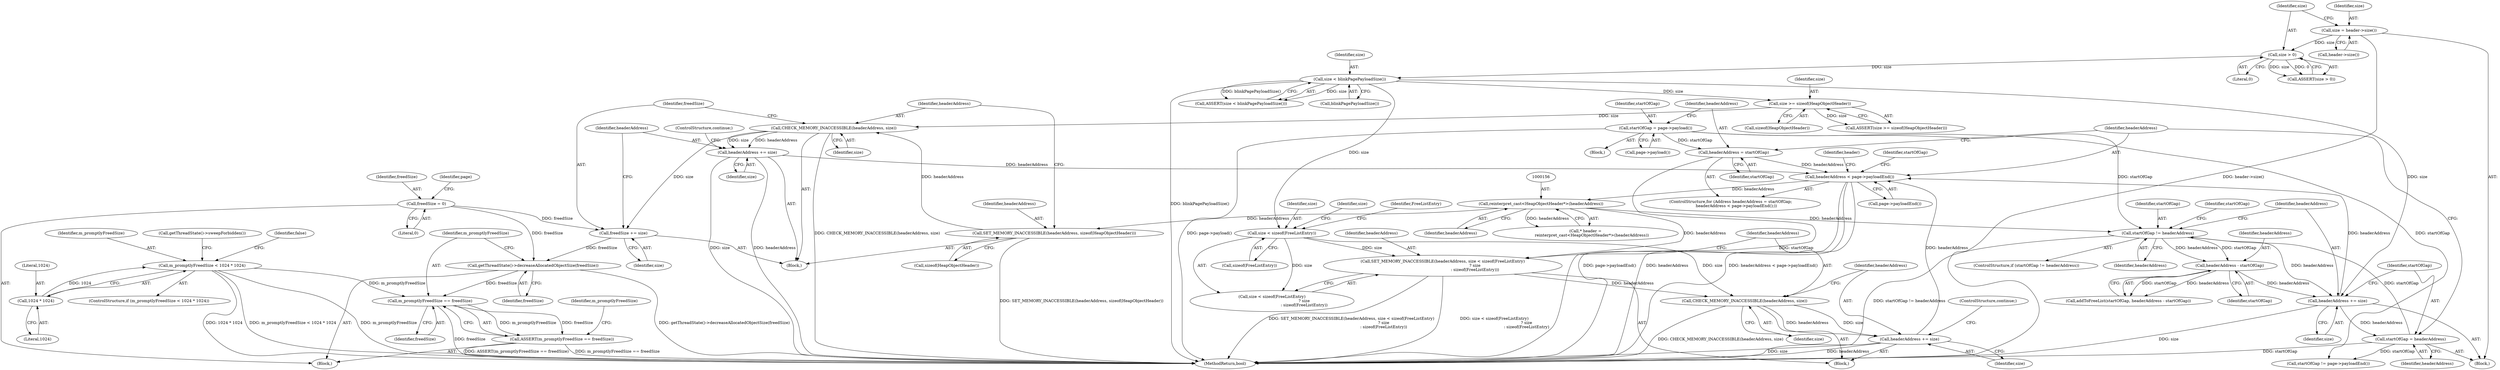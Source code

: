 digraph "0_Chrome_0749ec24fae74ec32d0567eef0e5ec43c84dbcb9_3@API" {
"1000240" [label="(Call,m_promptlyFreedSize == freedSize)"];
"1000103" [label="(Call,m_promptlyFreedSize < 1024 * 1024)"];
"1000105" [label="(Call,1024 * 1024)"];
"1000237" [label="(Call,getThreadState()->decreaseAllocatedObjectSize(freedSize))"];
"1000185" [label="(Call,freedSize += size)"];
"1000182" [label="(Call,CHECK_MEMORY_INACCESSIBLE(headerAddress, size))"];
"1000178" [label="(Call,SET_MEMORY_INACCESSIBLE(headerAddress, sizeof(HeapObjectHeader)))"];
"1000155" [label="(Call,reinterpret_cast<HeapObjectHeader*>(headerAddress))"];
"1000148" [label="(Call,headerAddress < page->payloadEnd())"];
"1000208" [label="(Call,headerAddress += size)"];
"1000205" [label="(Call,CHECK_MEMORY_INACCESSIBLE(headerAddress, size))"];
"1000195" [label="(Call,SET_MEMORY_INACCESSIBLE(headerAddress, size < sizeof(FreeListEntry)\n                                                   ? size\n                                                   : sizeof(FreeListEntry)))"];
"1000198" [label="(Call,size < sizeof(FreeListEntry))"];
"1000167" [label="(Call,size < blinkPagePayloadSize())"];
"1000163" [label="(Call,size > 0)"];
"1000159" [label="(Call,size = header->size())"];
"1000188" [label="(Call,headerAddress += size)"];
"1000145" [label="(Call,headerAddress = startOfGap)"];
"1000140" [label="(Call,startOfGap = page->payload())"];
"1000222" [label="(Call,headerAddress += size)"];
"1000214" [label="(Call,startOfGap != headerAddress)"];
"1000225" [label="(Call,startOfGap = headerAddress)"];
"1000219" [label="(Call,headerAddress - startOfGap)"];
"1000174" [label="(Call,size >= sizeof(HeapObjectHeader))"];
"1000122" [label="(Call,freedSize = 0)"];
"1000239" [label="(Call,ASSERT(m_promptlyFreedSize == freedSize))"];
"1000182" [label="(Call,CHECK_MEMORY_INACCESSIBLE(headerAddress, size))"];
"1000242" [label="(Identifier,freedSize)"];
"1000128" [label="(Identifier,page)"];
"1000220" [label="(Identifier,headerAddress)"];
"1000151" [label="(Block,)"];
"1000186" [label="(Identifier,freedSize)"];
"1000141" [label="(Identifier,startOfGap)"];
"1000213" [label="(ControlStructure,if (startOfGap != headerAddress))"];
"1000210" [label="(Identifier,size)"];
"1000219" [label="(Call,headerAddress - startOfGap)"];
"1000211" [label="(ControlStructure,continue;)"];
"1000146" [label="(Identifier,headerAddress)"];
"1000124" [label="(Literal,0)"];
"1000178" [label="(Call,SET_MEMORY_INACCESSIBLE(headerAddress, sizeof(HeapObjectHeader)))"];
"1000217" [label="(Call,addToFreeList(startOfGap, headerAddress - startOfGap))"];
"1000240" [label="(Call,m_promptlyFreedSize == freedSize)"];
"1000162" [label="(Call,ASSERT(size > 0))"];
"1000241" [label="(Identifier,m_promptlyFreedSize)"];
"1000195" [label="(Call,SET_MEMORY_INACCESSIBLE(headerAddress, size < sizeof(FreeListEntry)\n                                                   ? size\n                                                   : sizeof(FreeListEntry)))"];
"1000154" [label="(Identifier,header)"];
"1000179" [label="(Identifier,headerAddress)"];
"1000176" [label="(Call,sizeof(HeapObjectHeader))"];
"1000145" [label="(Call,headerAddress = startOfGap)"];
"1000209" [label="(Identifier,headerAddress)"];
"1000123" [label="(Identifier,freedSize)"];
"1000227" [label="(Identifier,headerAddress)"];
"1000143" [label="(ControlStructure,for (Address headerAddress = startOfGap;\n         headerAddress < page->payloadEnd();))"];
"1000167" [label="(Call,size < blinkPagePayloadSize())"];
"1000215" [label="(Identifier,startOfGap)"];
"1000205" [label="(Call,CHECK_MEMORY_INACCESSIBLE(headerAddress, size))"];
"1000206" [label="(Identifier,headerAddress)"];
"1000248" [label="(MethodReturn,bool)"];
"1000109" [label="(Identifier,false)"];
"1000189" [label="(Identifier,headerAddress)"];
"1000161" [label="(Call,header->size())"];
"1000142" [label="(Call,page->payload())"];
"1000164" [label="(Identifier,size)"];
"1000160" [label="(Identifier,size)"];
"1000169" [label="(Call,blinkPagePayloadSize())"];
"1000216" [label="(Identifier,headerAddress)"];
"1000200" [label="(Call,sizeof(FreeListEntry))"];
"1000168" [label="(Identifier,size)"];
"1000102" [label="(ControlStructure,if (m_promptlyFreedSize < 1024 * 1024))"];
"1000149" [label="(Identifier,headerAddress)"];
"1000244" [label="(Identifier,m_promptlyFreedSize)"];
"1000226" [label="(Identifier,startOfGap)"];
"1000175" [label="(Identifier,size)"];
"1000224" [label="(Identifier,size)"];
"1000122" [label="(Call,freedSize = 0)"];
"1000222" [label="(Call,headerAddress += size)"];
"1000155" [label="(Call,reinterpret_cast<HeapObjectHeader*>(headerAddress))"];
"1000157" [label="(Identifier,headerAddress)"];
"1000104" [label="(Identifier,m_promptlyFreedSize)"];
"1000111" [label="(Call,getThreadState()->sweepForbidden())"];
"1000204" [label="(Identifier,FreeListEntry)"];
"1000190" [label="(Identifier,size)"];
"1000101" [label="(Block,)"];
"1000148" [label="(Call,headerAddress < page->payloadEnd())"];
"1000147" [label="(Identifier,startOfGap)"];
"1000230" [label="(Identifier,startOfGap)"];
"1000183" [label="(Identifier,headerAddress)"];
"1000153" [label="(Call,* header =\n          reinterpret_cast<HeapObjectHeader*>(headerAddress))"];
"1000107" [label="(Literal,1024)"];
"1000103" [label="(Call,m_promptlyFreedSize < 1024 * 1024)"];
"1000106" [label="(Literal,1024)"];
"1000174" [label="(Call,size >= sizeof(HeapObjectHeader))"];
"1000105" [label="(Call,1024 * 1024)"];
"1000150" [label="(Call,page->payloadEnd())"];
"1000208" [label="(Call,headerAddress += size)"];
"1000197" [label="(Call,size < sizeof(FreeListEntry)\n                                                   ? size\n                                                   : sizeof(FreeListEntry))"];
"1000166" [label="(Call,ASSERT(size < blinkPagePayloadSize()))"];
"1000188" [label="(Call,headerAddress += size)"];
"1000198" [label="(Call,size < sizeof(FreeListEntry))"];
"1000196" [label="(Identifier,headerAddress)"];
"1000221" [label="(Identifier,startOfGap)"];
"1000191" [label="(ControlStructure,continue;)"];
"1000223" [label="(Identifier,headerAddress)"];
"1000194" [label="(Block,)"];
"1000180" [label="(Call,sizeof(HeapObjectHeader))"];
"1000225" [label="(Call,startOfGap = headerAddress)"];
"1000140" [label="(Call,startOfGap = page->payload())"];
"1000165" [label="(Literal,0)"];
"1000184" [label="(Identifier,size)"];
"1000138" [label="(Block,)"];
"1000214" [label="(Call,startOfGap != headerAddress)"];
"1000237" [label="(Call,getThreadState()->decreaseAllocatedObjectSize(freedSize))"];
"1000229" [label="(Call,startOfGap != page->payloadEnd())"];
"1000207" [label="(Identifier,size)"];
"1000159" [label="(Call,size = header->size())"];
"1000187" [label="(Identifier,size)"];
"1000163" [label="(Call,size > 0)"];
"1000202" [label="(Identifier,size)"];
"1000238" [label="(Identifier,freedSize)"];
"1000218" [label="(Identifier,startOfGap)"];
"1000173" [label="(Call,ASSERT(size >= sizeof(HeapObjectHeader)))"];
"1000172" [label="(Block,)"];
"1000185" [label="(Call,freedSize += size)"];
"1000199" [label="(Identifier,size)"];
"1000239" [label="(Call,ASSERT(m_promptlyFreedSize == freedSize))"];
"1000240" -> "1000239"  [label="AST: "];
"1000240" -> "1000242"  [label="CFG: "];
"1000241" -> "1000240"  [label="AST: "];
"1000242" -> "1000240"  [label="AST: "];
"1000239" -> "1000240"  [label="CFG: "];
"1000240" -> "1000248"  [label="DDG: freedSize"];
"1000240" -> "1000239"  [label="DDG: m_promptlyFreedSize"];
"1000240" -> "1000239"  [label="DDG: freedSize"];
"1000103" -> "1000240"  [label="DDG: m_promptlyFreedSize"];
"1000237" -> "1000240"  [label="DDG: freedSize"];
"1000103" -> "1000102"  [label="AST: "];
"1000103" -> "1000105"  [label="CFG: "];
"1000104" -> "1000103"  [label="AST: "];
"1000105" -> "1000103"  [label="AST: "];
"1000109" -> "1000103"  [label="CFG: "];
"1000111" -> "1000103"  [label="CFG: "];
"1000103" -> "1000248"  [label="DDG: m_promptlyFreedSize"];
"1000103" -> "1000248"  [label="DDG: 1024 * 1024"];
"1000103" -> "1000248"  [label="DDG: m_promptlyFreedSize < 1024 * 1024"];
"1000105" -> "1000103"  [label="DDG: 1024"];
"1000105" -> "1000107"  [label="CFG: "];
"1000106" -> "1000105"  [label="AST: "];
"1000107" -> "1000105"  [label="AST: "];
"1000237" -> "1000101"  [label="AST: "];
"1000237" -> "1000238"  [label="CFG: "];
"1000238" -> "1000237"  [label="AST: "];
"1000241" -> "1000237"  [label="CFG: "];
"1000237" -> "1000248"  [label="DDG: getThreadState()->decreaseAllocatedObjectSize(freedSize)"];
"1000185" -> "1000237"  [label="DDG: freedSize"];
"1000122" -> "1000237"  [label="DDG: freedSize"];
"1000185" -> "1000172"  [label="AST: "];
"1000185" -> "1000187"  [label="CFG: "];
"1000186" -> "1000185"  [label="AST: "];
"1000187" -> "1000185"  [label="AST: "];
"1000189" -> "1000185"  [label="CFG: "];
"1000182" -> "1000185"  [label="DDG: size"];
"1000122" -> "1000185"  [label="DDG: freedSize"];
"1000182" -> "1000172"  [label="AST: "];
"1000182" -> "1000184"  [label="CFG: "];
"1000183" -> "1000182"  [label="AST: "];
"1000184" -> "1000182"  [label="AST: "];
"1000186" -> "1000182"  [label="CFG: "];
"1000182" -> "1000248"  [label="DDG: CHECK_MEMORY_INACCESSIBLE(headerAddress, size)"];
"1000178" -> "1000182"  [label="DDG: headerAddress"];
"1000174" -> "1000182"  [label="DDG: size"];
"1000182" -> "1000188"  [label="DDG: size"];
"1000182" -> "1000188"  [label="DDG: headerAddress"];
"1000178" -> "1000172"  [label="AST: "];
"1000178" -> "1000180"  [label="CFG: "];
"1000179" -> "1000178"  [label="AST: "];
"1000180" -> "1000178"  [label="AST: "];
"1000183" -> "1000178"  [label="CFG: "];
"1000178" -> "1000248"  [label="DDG: SET_MEMORY_INACCESSIBLE(headerAddress, sizeof(HeapObjectHeader))"];
"1000155" -> "1000178"  [label="DDG: headerAddress"];
"1000155" -> "1000153"  [label="AST: "];
"1000155" -> "1000157"  [label="CFG: "];
"1000156" -> "1000155"  [label="AST: "];
"1000157" -> "1000155"  [label="AST: "];
"1000153" -> "1000155"  [label="CFG: "];
"1000155" -> "1000153"  [label="DDG: headerAddress"];
"1000148" -> "1000155"  [label="DDG: headerAddress"];
"1000155" -> "1000195"  [label="DDG: headerAddress"];
"1000155" -> "1000214"  [label="DDG: headerAddress"];
"1000148" -> "1000143"  [label="AST: "];
"1000148" -> "1000150"  [label="CFG: "];
"1000149" -> "1000148"  [label="AST: "];
"1000150" -> "1000148"  [label="AST: "];
"1000154" -> "1000148"  [label="CFG: "];
"1000230" -> "1000148"  [label="CFG: "];
"1000148" -> "1000248"  [label="DDG: headerAddress"];
"1000148" -> "1000248"  [label="DDG: headerAddress < page->payloadEnd()"];
"1000148" -> "1000248"  [label="DDG: page->payloadEnd()"];
"1000208" -> "1000148"  [label="DDG: headerAddress"];
"1000188" -> "1000148"  [label="DDG: headerAddress"];
"1000145" -> "1000148"  [label="DDG: headerAddress"];
"1000222" -> "1000148"  [label="DDG: headerAddress"];
"1000208" -> "1000194"  [label="AST: "];
"1000208" -> "1000210"  [label="CFG: "];
"1000209" -> "1000208"  [label="AST: "];
"1000210" -> "1000208"  [label="AST: "];
"1000211" -> "1000208"  [label="CFG: "];
"1000208" -> "1000248"  [label="DDG: headerAddress"];
"1000208" -> "1000248"  [label="DDG: size"];
"1000205" -> "1000208"  [label="DDG: size"];
"1000205" -> "1000208"  [label="DDG: headerAddress"];
"1000205" -> "1000194"  [label="AST: "];
"1000205" -> "1000207"  [label="CFG: "];
"1000206" -> "1000205"  [label="AST: "];
"1000207" -> "1000205"  [label="AST: "];
"1000209" -> "1000205"  [label="CFG: "];
"1000205" -> "1000248"  [label="DDG: CHECK_MEMORY_INACCESSIBLE(headerAddress, size)"];
"1000195" -> "1000205"  [label="DDG: headerAddress"];
"1000198" -> "1000205"  [label="DDG: size"];
"1000195" -> "1000194"  [label="AST: "];
"1000195" -> "1000197"  [label="CFG: "];
"1000196" -> "1000195"  [label="AST: "];
"1000197" -> "1000195"  [label="AST: "];
"1000206" -> "1000195"  [label="CFG: "];
"1000195" -> "1000248"  [label="DDG: SET_MEMORY_INACCESSIBLE(headerAddress, size < sizeof(FreeListEntry)\n                                                   ? size\n                                                   : sizeof(FreeListEntry))"];
"1000195" -> "1000248"  [label="DDG: size < sizeof(FreeListEntry)\n                                                   ? size\n                                                   : sizeof(FreeListEntry)"];
"1000198" -> "1000195"  [label="DDG: size"];
"1000198" -> "1000197"  [label="AST: "];
"1000198" -> "1000200"  [label="CFG: "];
"1000199" -> "1000198"  [label="AST: "];
"1000200" -> "1000198"  [label="AST: "];
"1000202" -> "1000198"  [label="CFG: "];
"1000204" -> "1000198"  [label="CFG: "];
"1000167" -> "1000198"  [label="DDG: size"];
"1000198" -> "1000197"  [label="DDG: size"];
"1000167" -> "1000166"  [label="AST: "];
"1000167" -> "1000169"  [label="CFG: "];
"1000168" -> "1000167"  [label="AST: "];
"1000169" -> "1000167"  [label="AST: "];
"1000166" -> "1000167"  [label="CFG: "];
"1000167" -> "1000248"  [label="DDG: blinkPagePayloadSize()"];
"1000167" -> "1000166"  [label="DDG: size"];
"1000167" -> "1000166"  [label="DDG: blinkPagePayloadSize()"];
"1000163" -> "1000167"  [label="DDG: size"];
"1000167" -> "1000174"  [label="DDG: size"];
"1000167" -> "1000222"  [label="DDG: size"];
"1000163" -> "1000162"  [label="AST: "];
"1000163" -> "1000165"  [label="CFG: "];
"1000164" -> "1000163"  [label="AST: "];
"1000165" -> "1000163"  [label="AST: "];
"1000162" -> "1000163"  [label="CFG: "];
"1000163" -> "1000162"  [label="DDG: size"];
"1000163" -> "1000162"  [label="DDG: 0"];
"1000159" -> "1000163"  [label="DDG: size"];
"1000159" -> "1000151"  [label="AST: "];
"1000159" -> "1000161"  [label="CFG: "];
"1000160" -> "1000159"  [label="AST: "];
"1000161" -> "1000159"  [label="AST: "];
"1000164" -> "1000159"  [label="CFG: "];
"1000159" -> "1000248"  [label="DDG: header->size()"];
"1000188" -> "1000172"  [label="AST: "];
"1000188" -> "1000190"  [label="CFG: "];
"1000189" -> "1000188"  [label="AST: "];
"1000190" -> "1000188"  [label="AST: "];
"1000191" -> "1000188"  [label="CFG: "];
"1000188" -> "1000248"  [label="DDG: size"];
"1000188" -> "1000248"  [label="DDG: headerAddress"];
"1000145" -> "1000143"  [label="AST: "];
"1000145" -> "1000147"  [label="CFG: "];
"1000146" -> "1000145"  [label="AST: "];
"1000147" -> "1000145"  [label="AST: "];
"1000149" -> "1000145"  [label="CFG: "];
"1000145" -> "1000248"  [label="DDG: startOfGap"];
"1000140" -> "1000145"  [label="DDG: startOfGap"];
"1000140" -> "1000138"  [label="AST: "];
"1000140" -> "1000142"  [label="CFG: "];
"1000141" -> "1000140"  [label="AST: "];
"1000142" -> "1000140"  [label="AST: "];
"1000146" -> "1000140"  [label="CFG: "];
"1000140" -> "1000248"  [label="DDG: page->payload()"];
"1000140" -> "1000214"  [label="DDG: startOfGap"];
"1000140" -> "1000229"  [label="DDG: startOfGap"];
"1000222" -> "1000151"  [label="AST: "];
"1000222" -> "1000224"  [label="CFG: "];
"1000223" -> "1000222"  [label="AST: "];
"1000224" -> "1000222"  [label="AST: "];
"1000226" -> "1000222"  [label="CFG: "];
"1000222" -> "1000248"  [label="DDG: size"];
"1000214" -> "1000222"  [label="DDG: headerAddress"];
"1000219" -> "1000222"  [label="DDG: headerAddress"];
"1000222" -> "1000225"  [label="DDG: headerAddress"];
"1000214" -> "1000213"  [label="AST: "];
"1000214" -> "1000216"  [label="CFG: "];
"1000215" -> "1000214"  [label="AST: "];
"1000216" -> "1000214"  [label="AST: "];
"1000218" -> "1000214"  [label="CFG: "];
"1000223" -> "1000214"  [label="CFG: "];
"1000214" -> "1000248"  [label="DDG: startOfGap != headerAddress"];
"1000225" -> "1000214"  [label="DDG: startOfGap"];
"1000214" -> "1000219"  [label="DDG: headerAddress"];
"1000214" -> "1000219"  [label="DDG: startOfGap"];
"1000225" -> "1000151"  [label="AST: "];
"1000225" -> "1000227"  [label="CFG: "];
"1000226" -> "1000225"  [label="AST: "];
"1000227" -> "1000225"  [label="AST: "];
"1000149" -> "1000225"  [label="CFG: "];
"1000225" -> "1000248"  [label="DDG: startOfGap"];
"1000225" -> "1000229"  [label="DDG: startOfGap"];
"1000219" -> "1000217"  [label="AST: "];
"1000219" -> "1000221"  [label="CFG: "];
"1000220" -> "1000219"  [label="AST: "];
"1000221" -> "1000219"  [label="AST: "];
"1000217" -> "1000219"  [label="CFG: "];
"1000219" -> "1000217"  [label="DDG: startOfGap"];
"1000219" -> "1000217"  [label="DDG: headerAddress"];
"1000174" -> "1000173"  [label="AST: "];
"1000174" -> "1000176"  [label="CFG: "];
"1000175" -> "1000174"  [label="AST: "];
"1000176" -> "1000174"  [label="AST: "];
"1000173" -> "1000174"  [label="CFG: "];
"1000174" -> "1000173"  [label="DDG: size"];
"1000122" -> "1000101"  [label="AST: "];
"1000122" -> "1000124"  [label="CFG: "];
"1000123" -> "1000122"  [label="AST: "];
"1000124" -> "1000122"  [label="AST: "];
"1000128" -> "1000122"  [label="CFG: "];
"1000239" -> "1000101"  [label="AST: "];
"1000244" -> "1000239"  [label="CFG: "];
"1000239" -> "1000248"  [label="DDG: ASSERT(m_promptlyFreedSize == freedSize)"];
"1000239" -> "1000248"  [label="DDG: m_promptlyFreedSize == freedSize"];
}
